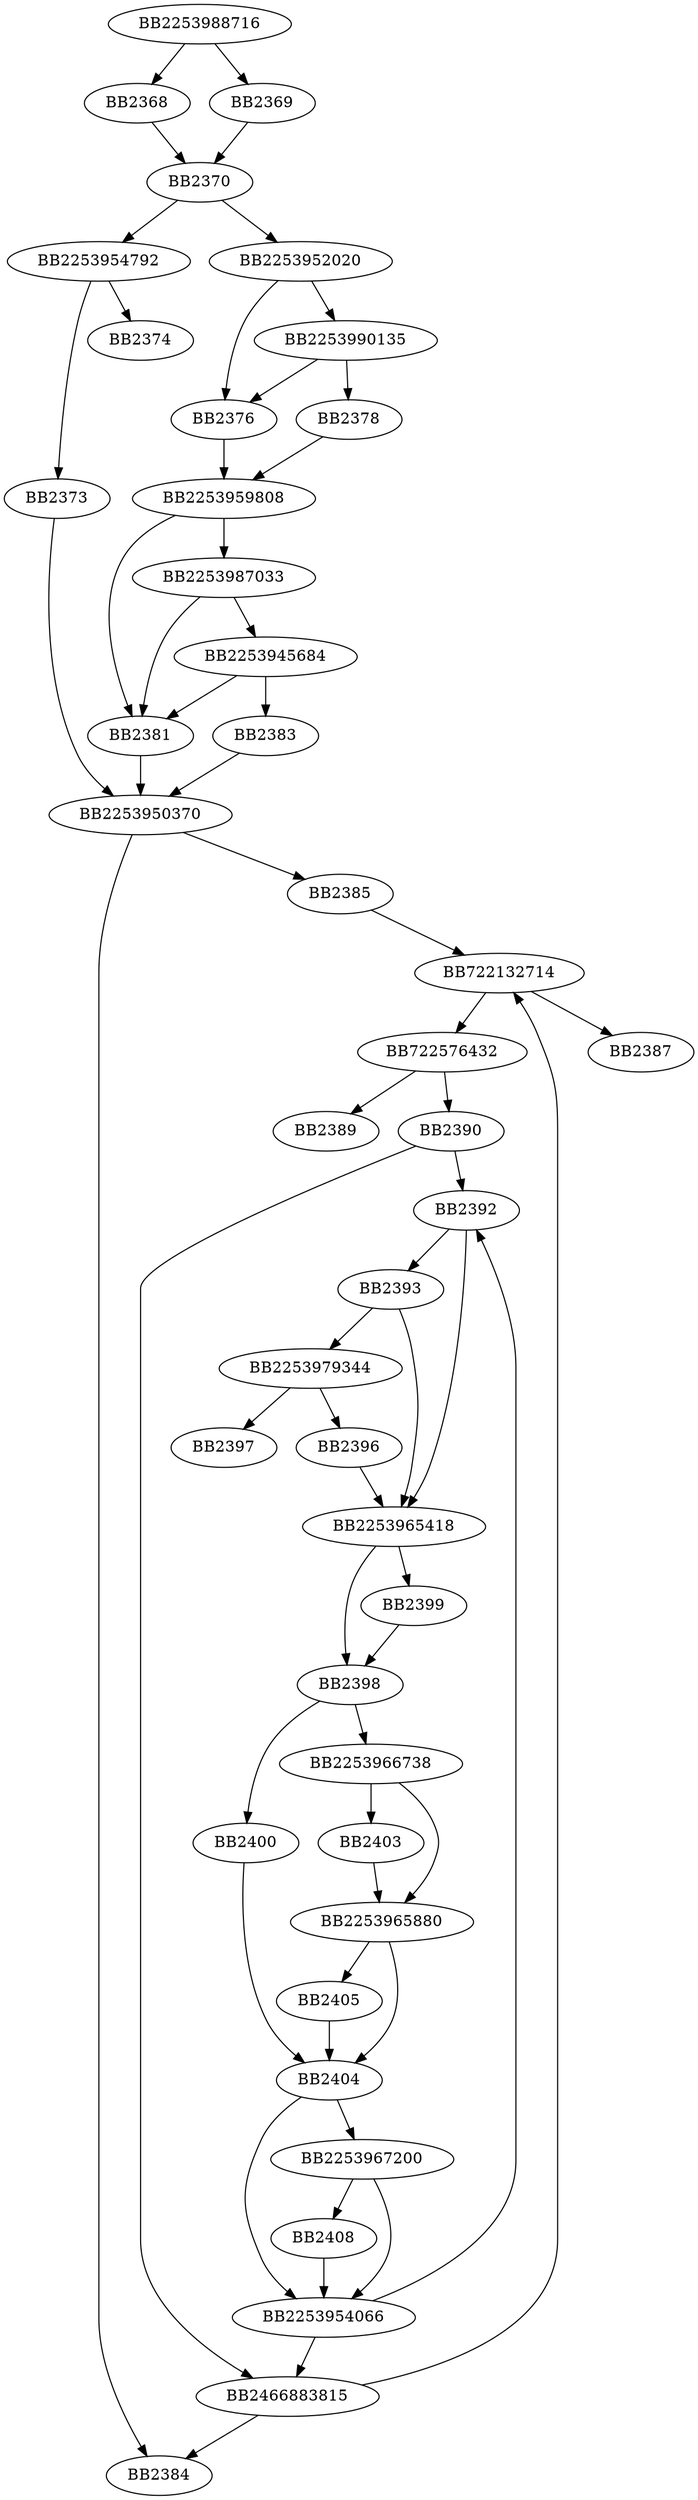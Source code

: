 digraph G{
	BB2253988716->BB2368;
	BB2253988716->BB2369;
	BB2368->BB2370;
	BB2369->BB2370;
	BB2370->BB2253954792;
	BB2370->BB2253952020;
	BB2253954792->BB2373;
	BB2253954792->BB2374;
	BB2373->BB2253950370;
	BB2253952020->BB2376;
	BB2253952020->BB2253990135;
	BB2253990135->BB2376;
	BB2253990135->BB2378;
	BB2376->BB2253959808;
	BB2378->BB2253959808;
	BB2253959808->BB2253987033;
	BB2253959808->BB2381;
	BB2253987033->BB2381;
	BB2253987033->BB2253945684;
	BB2253945684->BB2381;
	BB2253945684->BB2383;
	BB2381->BB2253950370;
	BB2383->BB2253950370;
	BB2253950370->BB2384;
	BB2253950370->BB2385;
	BB2385->BB722132714;
	BB722132714->BB2387;
	BB722132714->BB722576432;
	BB722576432->BB2389;
	BB722576432->BB2390;
	BB2390->BB2466883815;
	BB2390->BB2392;
	BB2392->BB2393;
	BB2392->BB2253965418;
	BB2393->BB2253979344;
	BB2393->BB2253965418;
	BB2253979344->BB2396;
	BB2253979344->BB2397;
	BB2396->BB2253965418;
	BB2253965418->BB2398;
	BB2253965418->BB2399;
	BB2399->BB2398;
	BB2398->BB2400;
	BB2398->BB2253966738;
	BB2253966738->BB2253965880;
	BB2253966738->BB2403;
	BB2403->BB2253965880;
	BB2253965880->BB2404;
	BB2253965880->BB2405;
	BB2405->BB2404;
	BB2400->BB2404;
	BB2404->BB2253954066;
	BB2404->BB2253967200;
	BB2253967200->BB2253954066;
	BB2253967200->BB2408;
	BB2408->BB2253954066;
	BB2253954066->BB2392;
	BB2253954066->BB2466883815;
	BB2466883815->BB722132714;
	BB2466883815->BB2384;
}
